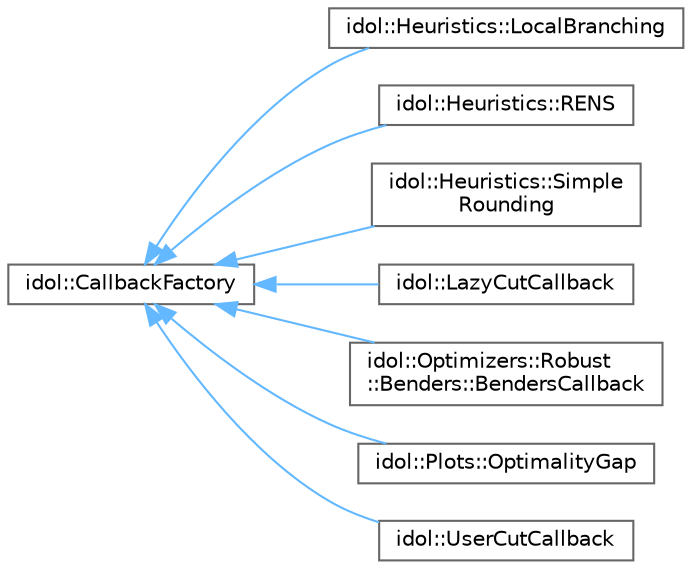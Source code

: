 digraph "Graphical Class Hierarchy"
{
 // LATEX_PDF_SIZE
  bgcolor="transparent";
  edge [fontname=Helvetica,fontsize=10,labelfontname=Helvetica,labelfontsize=10];
  node [fontname=Helvetica,fontsize=10,shape=box,height=0.2,width=0.4];
  rankdir="LR";
  Node0 [id="Node000000",label="idol::CallbackFactory",height=0.2,width=0.4,color="grey40", fillcolor="white", style="filled",URL="$classidol_1_1CallbackFactory.html",tooltip=" "];
  Node0 -> Node1 [id="edge41_Node000000_Node000001",dir="back",color="steelblue1",style="solid",tooltip=" "];
  Node1 [id="Node000001",label="idol::Heuristics::LocalBranching",height=0.2,width=0.4,color="grey40", fillcolor="white", style="filled",URL="$classidol_1_1Heuristics_1_1LocalBranching.html",tooltip=" "];
  Node0 -> Node2 [id="edge42_Node000000_Node000002",dir="back",color="steelblue1",style="solid",tooltip=" "];
  Node2 [id="Node000002",label="idol::Heuristics::RENS",height=0.2,width=0.4,color="grey40", fillcolor="white", style="filled",URL="$classidol_1_1Heuristics_1_1RENS.html",tooltip=" "];
  Node0 -> Node3 [id="edge43_Node000000_Node000003",dir="back",color="steelblue1",style="solid",tooltip=" "];
  Node3 [id="Node000003",label="idol::Heuristics::Simple\lRounding",height=0.2,width=0.4,color="grey40", fillcolor="white", style="filled",URL="$classidol_1_1Heuristics_1_1SimpleRounding.html",tooltip=" "];
  Node0 -> Node4 [id="edge44_Node000000_Node000004",dir="back",color="steelblue1",style="solid",tooltip=" "];
  Node4 [id="Node000004",label="idol::LazyCutCallback",height=0.2,width=0.4,color="grey40", fillcolor="white", style="filled",URL="$classidol_1_1LazyCutCallback.html",tooltip=" "];
  Node0 -> Node5 [id="edge45_Node000000_Node000005",dir="back",color="steelblue1",style="solid",tooltip=" "];
  Node5 [id="Node000005",label="idol::Optimizers::Robust\l::Benders::BendersCallback",height=0.2,width=0.4,color="grey40", fillcolor="white", style="filled",URL="$classidol_1_1Optimizers_1_1Robust_1_1Benders_1_1BendersCallback.html",tooltip=" "];
  Node0 -> Node6 [id="edge46_Node000000_Node000006",dir="back",color="steelblue1",style="solid",tooltip=" "];
  Node6 [id="Node000006",label="idol::Plots::OptimalityGap",height=0.2,width=0.4,color="grey40", fillcolor="white", style="filled",URL="$classidol_1_1Plots_1_1OptimalityGap.html",tooltip=" "];
  Node0 -> Node7 [id="edge47_Node000000_Node000007",dir="back",color="steelblue1",style="solid",tooltip=" "];
  Node7 [id="Node000007",label="idol::UserCutCallback",height=0.2,width=0.4,color="grey40", fillcolor="white", style="filled",URL="$classidol_1_1UserCutCallback.html",tooltip=" "];
}
